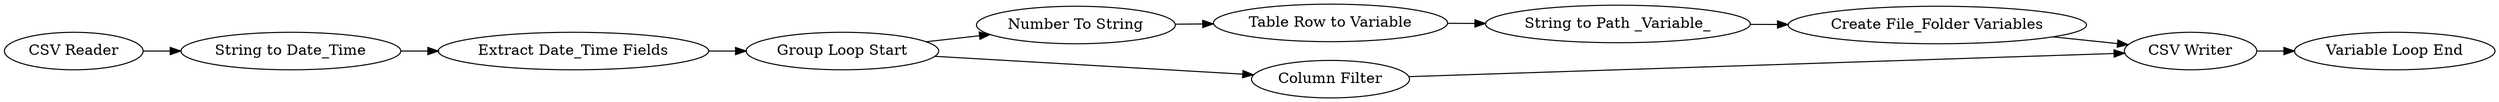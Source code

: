 digraph {
	1 [label="CSV Reader"]
	2 [label="String to Date_Time"]
	3 [label="Extract Date_Time Fields"]
	4 [label="Group Loop Start"]
	6 [label="Table Row to Variable"]
	7 [label="String to Path _Variable_"]
	8 [label="Create File_Folder Variables"]
	9 [label="Number To String"]
	10 [label="CSV Writer"]
	11 [label="Variable Loop End"]
	12 [label="Column Filter"]
	1 -> 2
	2 -> 3
	3 -> 4
	4 -> 9
	4 -> 12
	6 -> 7
	7 -> 8
	8 -> 10
	9 -> 6
	10 -> 11
	12 -> 10
	rankdir=LR
}
